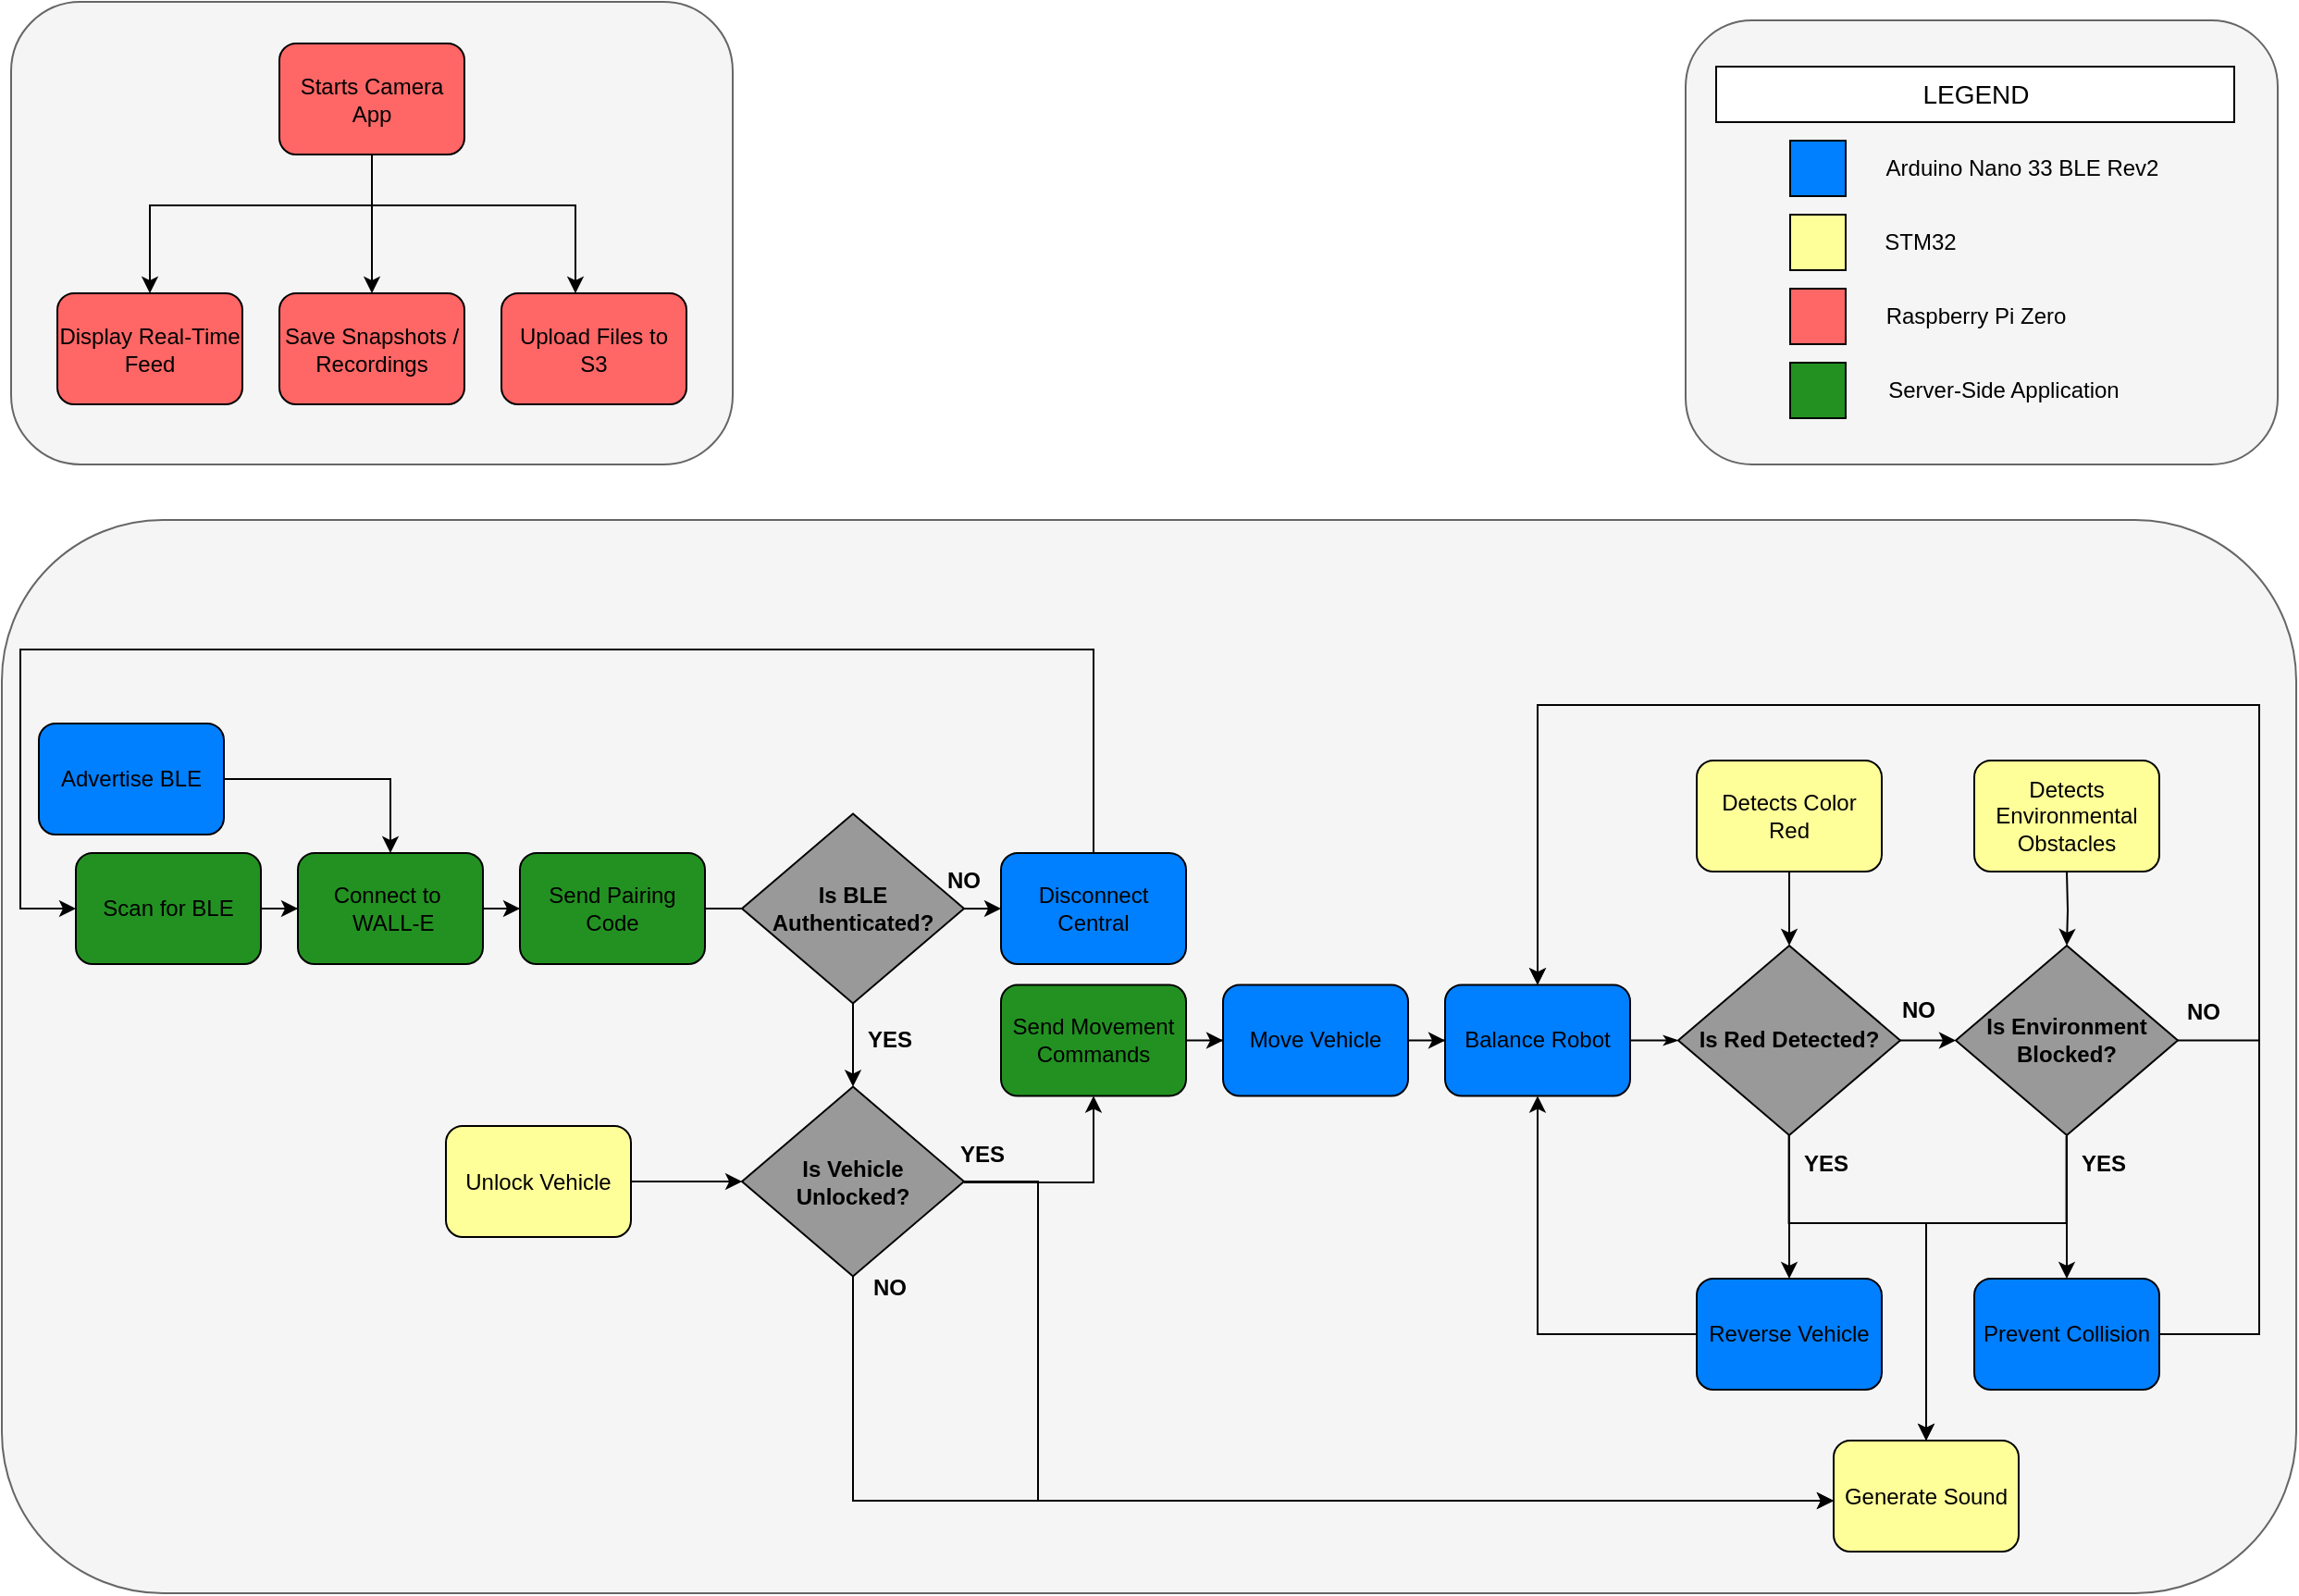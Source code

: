<mxfile version="26.2.2">
  <diagram id="tSemgPMJ0oGOGgpObdcN" name="Page-2">
    <mxGraphModel dx="2507" dy="2158" grid="1" gridSize="10" guides="1" tooltips="1" connect="1" arrows="1" fold="1" page="1" pageScale="1" pageWidth="827" pageHeight="1169" math="0" shadow="0">
      <root>
        <mxCell id="0" />
        <mxCell id="1" parent="0" />
        <mxCell id="4woaUwC3LOnL6XZjzaAs-7" value="" style="rounded=1;whiteSpace=wrap;html=1;fillColor=#f5f5f5;fontColor=#333333;strokeColor=#666666;" vertex="1" parent="1">
          <mxGeometry x="-280" y="270" width="1240" height="580" as="geometry" />
        </mxCell>
        <mxCell id="4woaUwC3LOnL6XZjzaAs-6" value="" style="rounded=1;whiteSpace=wrap;html=1;fillColor=#f5f5f5;fontColor=#333333;strokeColor=#666666;" vertex="1" parent="1">
          <mxGeometry x="-275" y="-10" width="390" height="250" as="geometry" />
        </mxCell>
        <mxCell id="4woaUwC3LOnL6XZjzaAs-5" value="" style="rounded=1;whiteSpace=wrap;html=1;fillColor=#f5f5f5;fontColor=#333333;strokeColor=#666666;" vertex="1" parent="1">
          <mxGeometry x="630" width="320" height="240" as="geometry" />
        </mxCell>
        <mxCell id="0o9sH9TcsX90PuydhOdq-1" value="&lt;font style=&quot;font-size: 12px;&quot; face=&quot;Helvetica&quot;&gt;Balance Robot&lt;/font&gt;" style="rounded=1;whiteSpace=wrap;html=1;shadow=0;labelBackgroundColor=none;strokeWidth=1;fontFamily=Verdana;fontSize=8;align=center;fillColor=#007FFF;" parent="1" vertex="1">
          <mxGeometry x="500" y="521.25" width="100" height="60" as="geometry" />
        </mxCell>
        <mxCell id="0o9sH9TcsX90PuydhOdq-2" style="edgeStyle=orthogonalEdgeStyle;rounded=1;html=1;labelBackgroundColor=none;startArrow=none;startFill=0;startSize=5;endArrow=classicThin;endFill=1;endSize=5;jettySize=auto;orthogonalLoop=1;strokeWidth=1;fontFamily=Verdana;fontSize=8;entryX=0;entryY=0.5;entryDx=0;entryDy=0;" parent="1" source="0o9sH9TcsX90PuydhOdq-1" target="IqPDjpfVyPJ-DAIQrwiP-1" edge="1">
          <mxGeometry relative="1" as="geometry">
            <mxPoint x="480" y="290" as="targetPoint" />
          </mxGeometry>
        </mxCell>
        <mxCell id="9Qmi4rZgt9bBU9w8TVzD-9" value="" style="edgeStyle=orthogonalEdgeStyle;rounded=0;orthogonalLoop=1;jettySize=auto;html=1;" parent="1" source="IqPDjpfVyPJ-DAIQrwiP-1" target="9Qmi4rZgt9bBU9w8TVzD-8" edge="1">
          <mxGeometry relative="1" as="geometry" />
        </mxCell>
        <mxCell id="IqPDjpfVyPJ-DAIQrwiP-1" value="&lt;font style=&quot;font-size: 12px;&quot; face=&quot;Helvetica&quot;&gt;&lt;b&gt;Is Red Detected?&lt;/b&gt;&lt;/font&gt;" style="rhombus;whiteSpace=wrap;html=1;rounded=0;shadow=0;labelBackgroundColor=none;strokeWidth=1;fontFamily=Verdana;fontSize=8;align=center;fillColor=#999999;" parent="1" vertex="1">
          <mxGeometry x="626" y="500" width="120" height="102.5" as="geometry" />
        </mxCell>
        <mxCell id="9Qmi4rZgt9bBU9w8TVzD-6" value="" style="edgeStyle=orthogonalEdgeStyle;rounded=0;orthogonalLoop=1;jettySize=auto;html=1;" parent="1" source="9Qmi4rZgt9bBU9w8TVzD-5" target="IqPDjpfVyPJ-DAIQrwiP-1" edge="1">
          <mxGeometry relative="1" as="geometry" />
        </mxCell>
        <mxCell id="9Qmi4rZgt9bBU9w8TVzD-5" value="&lt;font style=&quot;font-size: 12px;&quot; face=&quot;Helvetica&quot;&gt;Detects Color Red&lt;/font&gt;" style="rounded=1;whiteSpace=wrap;html=1;shadow=0;labelBackgroundColor=none;strokeWidth=1;fontFamily=Verdana;fontSize=8;align=center;fillColor=#FFFF99;" parent="1" vertex="1">
          <mxGeometry x="636" y="400" width="100" height="60" as="geometry" />
        </mxCell>
        <mxCell id="Qv6Q71KIJb0X3oO7xWwJ-9" value="" style="edgeStyle=orthogonalEdgeStyle;rounded=0;orthogonalLoop=1;jettySize=auto;html=1;" parent="1" source="9Qmi4rZgt9bBU9w8TVzD-8" target="Qv6Q71KIJb0X3oO7xWwJ-5" edge="1">
          <mxGeometry relative="1" as="geometry" />
        </mxCell>
        <mxCell id="Qv6Q71KIJb0X3oO7xWwJ-18" style="edgeStyle=orthogonalEdgeStyle;rounded=0;orthogonalLoop=1;jettySize=auto;html=1;" parent="1" source="9Qmi4rZgt9bBU9w8TVzD-8" target="0o9sH9TcsX90PuydhOdq-1" edge="1">
          <mxGeometry relative="1" as="geometry">
            <Array as="points">
              <mxPoint x="940" y="551" />
              <mxPoint x="940" y="370" />
              <mxPoint x="550" y="370" />
            </Array>
          </mxGeometry>
        </mxCell>
        <mxCell id="9Qmi4rZgt9bBU9w8TVzD-8" value="&lt;font face=&quot;Helvetica&quot;&gt;&lt;span style=&quot;font-size: 12px;&quot;&gt;&lt;b&gt;Is Environment Blocked?&lt;/b&gt;&lt;/span&gt;&lt;/font&gt;" style="rhombus;whiteSpace=wrap;html=1;rounded=0;shadow=0;labelBackgroundColor=none;strokeWidth=1;fontFamily=Verdana;fontSize=8;align=center;fillColor=#999999;" parent="1" vertex="1">
          <mxGeometry x="776" y="500" width="120" height="102.5" as="geometry" />
        </mxCell>
        <mxCell id="9Qmi4rZgt9bBU9w8TVzD-11" value="" style="edgeStyle=orthogonalEdgeStyle;rounded=0;orthogonalLoop=1;jettySize=auto;html=1;exitX=0.5;exitY=1;exitDx=0;exitDy=0;entryX=0.5;entryY=0;entryDx=0;entryDy=0;" parent="1" target="9Qmi4rZgt9bBU9w8TVzD-8" edge="1">
          <mxGeometry relative="1" as="geometry">
            <mxPoint x="836" y="460" as="sourcePoint" />
            <mxPoint x="815.5" y="232.5" as="targetPoint" />
          </mxGeometry>
        </mxCell>
        <mxCell id="9Qmi4rZgt9bBU9w8TVzD-12" value="&lt;font face=&quot;Helvetica&quot;&gt;&lt;span style=&quot;font-size: 12px;&quot;&gt;Generate Sound&lt;/span&gt;&lt;/font&gt;" style="rounded=1;whiteSpace=wrap;html=1;shadow=0;labelBackgroundColor=none;strokeWidth=1;fontFamily=Verdana;fontSize=8;align=center;fillColor=#FFFF99;" parent="1" vertex="1">
          <mxGeometry x="710" y="767.5" width="100" height="60" as="geometry" />
        </mxCell>
        <mxCell id="9Qmi4rZgt9bBU9w8TVzD-15" value="&lt;b&gt;YES&lt;/b&gt;" style="text;html=1;align=center;verticalAlign=middle;whiteSpace=wrap;rounded=0;" parent="1" vertex="1">
          <mxGeometry x="676" y="602.5" width="60" height="30" as="geometry" />
        </mxCell>
        <mxCell id="9Qmi4rZgt9bBU9w8TVzD-17" value="&lt;b&gt;NO&lt;/b&gt;" style="text;html=1;align=center;verticalAlign=middle;whiteSpace=wrap;rounded=0;" parent="1" vertex="1">
          <mxGeometry x="726" y="520" width="60" height="30" as="geometry" />
        </mxCell>
        <mxCell id="4woaUwC3LOnL6XZjzaAs-18" style="edgeStyle=orthogonalEdgeStyle;rounded=0;orthogonalLoop=1;jettySize=auto;html=1;" edge="1" parent="1" source="9Qmi4rZgt9bBU9w8TVzD-20" target="4woaUwC3LOnL6XZjzaAs-17">
          <mxGeometry relative="1" as="geometry" />
        </mxCell>
        <mxCell id="9Qmi4rZgt9bBU9w8TVzD-20" value="&lt;font face=&quot;Helvetica&quot;&gt;&lt;span style=&quot;font-size: 12px;&quot;&gt;Unlock Vehicle&lt;/span&gt;&lt;/font&gt;" style="rounded=1;whiteSpace=wrap;html=1;shadow=0;labelBackgroundColor=none;strokeWidth=1;fontFamily=Verdana;fontSize=8;align=center;fillColor=#FFFF99;" parent="1" vertex="1">
          <mxGeometry x="-40" y="597.5" width="100" height="60" as="geometry" />
        </mxCell>
        <mxCell id="Qv6Q71KIJb0X3oO7xWwJ-33" style="edgeStyle=orthogonalEdgeStyle;rounded=0;orthogonalLoop=1;jettySize=auto;html=1;" parent="1" source="9Qmi4rZgt9bBU9w8TVzD-30" target="Qv6Q71KIJb0X3oO7xWwJ-24" edge="1">
          <mxGeometry relative="1" as="geometry">
            <Array as="points">
              <mxPoint x="-80" y="100" />
              <mxPoint x="-200" y="100" />
            </Array>
          </mxGeometry>
        </mxCell>
        <mxCell id="Qv6Q71KIJb0X3oO7xWwJ-35" style="edgeStyle=orthogonalEdgeStyle;rounded=0;orthogonalLoop=1;jettySize=auto;html=1;" parent="1" source="9Qmi4rZgt9bBU9w8TVzD-30" target="Qv6Q71KIJb0X3oO7xWwJ-26" edge="1">
          <mxGeometry relative="1" as="geometry" />
        </mxCell>
        <mxCell id="9Qmi4rZgt9bBU9w8TVzD-30" value="&lt;font face=&quot;Helvetica&quot;&gt;&lt;span style=&quot;font-size: 12px;&quot;&gt;Starts Camera App&lt;/span&gt;&lt;/font&gt;" style="rounded=1;whiteSpace=wrap;html=1;shadow=0;labelBackgroundColor=none;strokeWidth=1;fontFamily=Verdana;fontSize=8;align=center;fillColor=#FF6666;" parent="1" vertex="1">
          <mxGeometry x="-130" y="12.5" width="100" height="60" as="geometry" />
        </mxCell>
        <mxCell id="Qv6Q71KIJb0X3oO7xWwJ-21" style="edgeStyle=orthogonalEdgeStyle;rounded=0;orthogonalLoop=1;jettySize=auto;html=1;" parent="1" source="9Qmi4rZgt9bBU9w8TVzD-39" target="0o9sH9TcsX90PuydhOdq-1" edge="1">
          <mxGeometry relative="1" as="geometry">
            <Array as="points">
              <mxPoint x="550" y="710" />
            </Array>
          </mxGeometry>
        </mxCell>
        <mxCell id="9Qmi4rZgt9bBU9w8TVzD-39" value="&lt;span style=&quot;font-family: Helvetica; font-size: 12px;&quot;&gt;Reverse Vehicle&lt;/span&gt;" style="rounded=1;whiteSpace=wrap;html=1;shadow=0;labelBackgroundColor=none;strokeWidth=1;fontFamily=Verdana;fontSize=8;align=center;fillColor=#007FFF;" parent="1" vertex="1">
          <mxGeometry x="636" y="680" width="100" height="60" as="geometry" />
        </mxCell>
        <mxCell id="9Qmi4rZgt9bBU9w8TVzD-40" value="" style="edgeStyle=orthogonalEdgeStyle;rounded=0;orthogonalLoop=1;jettySize=auto;html=1;entryX=0.5;entryY=0;entryDx=0;entryDy=0;exitX=0.5;exitY=1;exitDx=0;exitDy=0;" parent="1" source="IqPDjpfVyPJ-DAIQrwiP-1" target="9Qmi4rZgt9bBU9w8TVzD-39" edge="1">
          <mxGeometry relative="1" as="geometry">
            <mxPoint x="696" y="612" as="sourcePoint" />
            <mxPoint x="596" y="730" as="targetPoint" />
          </mxGeometry>
        </mxCell>
        <mxCell id="9Qmi4rZgt9bBU9w8TVzD-45" value="&lt;font style=&quot;font-size: 14px;&quot;&gt;LEGEND&lt;/font&gt;" style="rounded=0;whiteSpace=wrap;html=1;" parent="1" vertex="1">
          <mxGeometry x="646.5" y="25" width="280" height="30" as="geometry" />
        </mxCell>
        <mxCell id="9Qmi4rZgt9bBU9w8TVzD-46" value="" style="whiteSpace=wrap;html=1;aspect=fixed;fillColor=#FFFF99;" parent="1" vertex="1">
          <mxGeometry x="686.5" y="105" width="30" height="30" as="geometry" />
        </mxCell>
        <mxCell id="9Qmi4rZgt9bBU9w8TVzD-47" value="" style="whiteSpace=wrap;html=1;aspect=fixed;fillColor=#007FFF;" parent="1" vertex="1">
          <mxGeometry x="686.5" y="65" width="30" height="30" as="geometry" />
        </mxCell>
        <mxCell id="9Qmi4rZgt9bBU9w8TVzD-48" value="" style="whiteSpace=wrap;html=1;aspect=fixed;fillColor=#FF6666;" parent="1" vertex="1">
          <mxGeometry x="686.5" y="145" width="30" height="30" as="geometry" />
        </mxCell>
        <mxCell id="9Qmi4rZgt9bBU9w8TVzD-49" value="STM32" style="text;html=1;align=center;verticalAlign=middle;whiteSpace=wrap;rounded=0;" parent="1" vertex="1">
          <mxGeometry x="726.5" y="105" width="60" height="30" as="geometry" />
        </mxCell>
        <mxCell id="9Qmi4rZgt9bBU9w8TVzD-50" value="Raspberry Pi Zero" style="text;html=1;align=center;verticalAlign=middle;whiteSpace=wrap;rounded=0;" parent="1" vertex="1">
          <mxGeometry x="731.5" y="145" width="110" height="30" as="geometry" />
        </mxCell>
        <mxCell id="9Qmi4rZgt9bBU9w8TVzD-51" value="Arduino&amp;nbsp;Nano 33 BLE Rev2" style="text;html=1;align=center;verticalAlign=middle;whiteSpace=wrap;rounded=0;" parent="1" vertex="1">
          <mxGeometry x="726.5" y="65" width="170" height="30" as="geometry" />
        </mxCell>
        <mxCell id="Qv6Q71KIJb0X3oO7xWwJ-1" value="" style="whiteSpace=wrap;html=1;aspect=fixed;fillColor=#239122;" parent="1" vertex="1">
          <mxGeometry x="686.5" y="185" width="30" height="30" as="geometry" />
        </mxCell>
        <mxCell id="Qv6Q71KIJb0X3oO7xWwJ-4" value="Server-Side Application" style="text;html=1;align=center;verticalAlign=middle;whiteSpace=wrap;rounded=0;" parent="1" vertex="1">
          <mxGeometry x="736.5" y="185" width="130" height="30" as="geometry" />
        </mxCell>
        <mxCell id="Qv6Q71KIJb0X3oO7xWwJ-5" value="&lt;font face=&quot;Helvetica&quot;&gt;&lt;span style=&quot;font-size: 12px;&quot;&gt;Prevent Collision&lt;/span&gt;&lt;/font&gt;" style="rounded=1;whiteSpace=wrap;html=1;shadow=0;labelBackgroundColor=none;strokeWidth=1;fontFamily=Verdana;fontSize=8;align=center;fillColor=#007FFF;" parent="1" vertex="1">
          <mxGeometry x="786" y="680" width="100" height="60" as="geometry" />
        </mxCell>
        <mxCell id="Qv6Q71KIJb0X3oO7xWwJ-10" value="&lt;font style=&quot;font-size: 12px;&quot; face=&quot;Helvetica&quot;&gt;Detects Environmental Obstacles&lt;/font&gt;" style="rounded=1;whiteSpace=wrap;html=1;shadow=0;labelBackgroundColor=none;strokeWidth=1;fontFamily=Verdana;fontSize=8;align=center;fillColor=#FFFF99;" parent="1" vertex="1">
          <mxGeometry x="786" y="400" width="100" height="60" as="geometry" />
        </mxCell>
        <mxCell id="Qv6Q71KIJb0X3oO7xWwJ-11" value="&lt;b&gt;YES&lt;/b&gt;" style="text;html=1;align=center;verticalAlign=middle;whiteSpace=wrap;rounded=0;" parent="1" vertex="1">
          <mxGeometry x="826" y="602.5" width="60" height="30" as="geometry" />
        </mxCell>
        <mxCell id="4woaUwC3LOnL6XZjzaAs-33" style="edgeStyle=orthogonalEdgeStyle;rounded=0;orthogonalLoop=1;jettySize=auto;html=1;" edge="1" parent="1" source="Qv6Q71KIJb0X3oO7xWwJ-15" target="4woaUwC3LOnL6XZjzaAs-32">
          <mxGeometry relative="1" as="geometry" />
        </mxCell>
        <mxCell id="Qv6Q71KIJb0X3oO7xWwJ-15" value="&lt;font style=&quot;font-size: 12px;&quot; face=&quot;Helvetica&quot;&gt;Send Movement Commands&lt;/font&gt;" style="rounded=1;whiteSpace=wrap;html=1;shadow=0;labelBackgroundColor=none;strokeWidth=1;fontFamily=Verdana;fontSize=8;align=center;fillColor=#239122;" parent="1" vertex="1">
          <mxGeometry x="260" y="521.25" width="100" height="60" as="geometry" />
        </mxCell>
        <mxCell id="Qv6Q71KIJb0X3oO7xWwJ-17" value="&lt;b&gt;NO&lt;/b&gt;" style="text;html=1;align=center;verticalAlign=middle;whiteSpace=wrap;rounded=0;" parent="1" vertex="1">
          <mxGeometry x="880" y="521.25" width="60" height="30" as="geometry" />
        </mxCell>
        <mxCell id="Qv6Q71KIJb0X3oO7xWwJ-24" value="&lt;span style=&quot;font-family: Helvetica; font-size: 12px;&quot;&gt;Display Real-Time Feed&lt;/span&gt;" style="rounded=1;whiteSpace=wrap;html=1;shadow=0;labelBackgroundColor=none;strokeWidth=1;fontFamily=Verdana;fontSize=8;align=center;fillColor=#FF6666;" parent="1" vertex="1">
          <mxGeometry x="-250" y="147.5" width="100" height="60" as="geometry" />
        </mxCell>
        <mxCell id="Qv6Q71KIJb0X3oO7xWwJ-26" value="&lt;span style=&quot;font-family: Helvetica; font-size: 12px;&quot;&gt;Save Snapshots / Recordings&lt;/span&gt;" style="rounded=1;whiteSpace=wrap;html=1;shadow=0;labelBackgroundColor=none;strokeWidth=1;fontFamily=Verdana;fontSize=8;align=center;fillColor=#FF6666;" parent="1" vertex="1">
          <mxGeometry x="-130" y="147.5" width="100" height="60" as="geometry" />
        </mxCell>
        <mxCell id="Qv6Q71KIJb0X3oO7xWwJ-30" value="" style="edgeStyle=orthogonalEdgeStyle;rounded=0;orthogonalLoop=1;jettySize=auto;html=1;" parent="1" target="9Qmi4rZgt9bBU9w8TVzD-12" edge="1">
          <mxGeometry relative="1" as="geometry">
            <mxPoint x="685.8" y="602.5" as="sourcePoint" />
            <mxPoint x="685.8" y="679.5" as="targetPoint" />
            <Array as="points">
              <mxPoint x="686" y="650" />
              <mxPoint x="760" y="650" />
            </Array>
          </mxGeometry>
        </mxCell>
        <mxCell id="Qv6Q71KIJb0X3oO7xWwJ-31" value="" style="edgeStyle=orthogonalEdgeStyle;rounded=0;orthogonalLoop=1;jettySize=auto;html=1;entryX=0.5;entryY=0;entryDx=0;entryDy=0;" parent="1" target="9Qmi4rZgt9bBU9w8TVzD-12" edge="1">
          <mxGeometry relative="1" as="geometry">
            <mxPoint x="835.8" y="603" as="sourcePoint" />
            <mxPoint x="835.8" y="680" as="targetPoint" />
            <Array as="points">
              <mxPoint x="836" y="650" />
              <mxPoint x="760" y="650" />
            </Array>
          </mxGeometry>
        </mxCell>
        <mxCell id="Qv6Q71KIJb0X3oO7xWwJ-34" style="edgeStyle=orthogonalEdgeStyle;rounded=0;orthogonalLoop=1;jettySize=auto;html=1;exitX=0.5;exitY=1;exitDx=0;exitDy=0;" parent="1" source="9Qmi4rZgt9bBU9w8TVzD-30" edge="1">
          <mxGeometry relative="1" as="geometry">
            <mxPoint x="-70" y="83" as="sourcePoint" />
            <mxPoint x="30.0" y="147.5" as="targetPoint" />
            <Array as="points">
              <mxPoint x="-80" y="100" />
              <mxPoint x="30" y="100" />
            </Array>
          </mxGeometry>
        </mxCell>
        <mxCell id="Qv6Q71KIJb0X3oO7xWwJ-36" value="&lt;font face=&quot;Helvetica&quot;&gt;&lt;span style=&quot;font-size: 12px;&quot;&gt;Upload Files to S3&lt;/span&gt;&lt;/font&gt;" style="rounded=1;whiteSpace=wrap;html=1;shadow=0;labelBackgroundColor=none;strokeWidth=1;fontFamily=Verdana;fontSize=8;align=center;fillColor=#FF6666;" parent="1" vertex="1">
          <mxGeometry x="-10" y="147.5" width="100" height="60" as="geometry" />
        </mxCell>
        <mxCell id="4woaUwC3LOnL6XZjzaAs-8" value="" style="edgeStyle=orthogonalEdgeStyle;rounded=0;orthogonalLoop=1;jettySize=auto;html=1;" edge="1" parent="1" source="Qv6Q71KIJb0X3oO7xWwJ-5" target="0o9sH9TcsX90PuydhOdq-1">
          <mxGeometry relative="1" as="geometry">
            <Array as="points">
              <mxPoint x="940" y="710" />
              <mxPoint x="940" y="370" />
              <mxPoint x="550" y="370" />
            </Array>
            <mxPoint x="886" y="710" as="sourcePoint" />
            <mxPoint x="970" y="550" as="targetPoint" />
          </mxGeometry>
        </mxCell>
        <mxCell id="4woaUwC3LOnL6XZjzaAs-16" style="edgeStyle=orthogonalEdgeStyle;rounded=0;orthogonalLoop=1;jettySize=auto;html=1;" edge="1" parent="1" source="4woaUwC3LOnL6XZjzaAs-9" target="4woaUwC3LOnL6XZjzaAs-15">
          <mxGeometry relative="1" as="geometry" />
        </mxCell>
        <mxCell id="4woaUwC3LOnL6XZjzaAs-9" value="&lt;span style=&quot;font-family: Helvetica; font-size: 12px;&quot;&gt;Advertise BLE&lt;/span&gt;" style="rounded=1;whiteSpace=wrap;html=1;shadow=0;labelBackgroundColor=none;strokeWidth=1;fontFamily=Verdana;fontSize=8;align=center;fillColor=#007FFF;" vertex="1" parent="1">
          <mxGeometry x="-260" y="380" width="100" height="60" as="geometry" />
        </mxCell>
        <mxCell id="4woaUwC3LOnL6XZjzaAs-21" style="edgeStyle=orthogonalEdgeStyle;rounded=0;orthogonalLoop=1;jettySize=auto;html=1;" edge="1" parent="1" source="4woaUwC3LOnL6XZjzaAs-12" target="4woaUwC3LOnL6XZjzaAs-15">
          <mxGeometry relative="1" as="geometry" />
        </mxCell>
        <mxCell id="4woaUwC3LOnL6XZjzaAs-12" value="&lt;font face=&quot;Helvetica&quot;&gt;&lt;span style=&quot;font-size: 12px;&quot;&gt;Scan for BLE&lt;/span&gt;&lt;/font&gt;" style="rounded=1;whiteSpace=wrap;html=1;shadow=0;labelBackgroundColor=none;strokeWidth=1;fontFamily=Verdana;fontSize=8;align=center;fillColor=#239122;" vertex="1" parent="1">
          <mxGeometry x="-240" y="450" width="100" height="60" as="geometry" />
        </mxCell>
        <mxCell id="4woaUwC3LOnL6XZjzaAs-39" style="edgeStyle=orthogonalEdgeStyle;rounded=0;orthogonalLoop=1;jettySize=auto;html=1;" edge="1" parent="1" source="4woaUwC3LOnL6XZjzaAs-13" target="4woaUwC3LOnL6XZjzaAs-26">
          <mxGeometry relative="1" as="geometry" />
        </mxCell>
        <mxCell id="4woaUwC3LOnL6XZjzaAs-13" value="&lt;font style=&quot;font-size: 12px;&quot; face=&quot;Helvetica&quot;&gt;Send Pairing Code&lt;/font&gt;" style="rounded=1;whiteSpace=wrap;html=1;shadow=0;labelBackgroundColor=none;strokeWidth=1;fontFamily=Verdana;fontSize=8;align=center;fillColor=#239122;" vertex="1" parent="1">
          <mxGeometry y="450" width="100" height="60" as="geometry" />
        </mxCell>
        <mxCell id="4woaUwC3LOnL6XZjzaAs-22" style="edgeStyle=orthogonalEdgeStyle;rounded=0;orthogonalLoop=1;jettySize=auto;html=1;" edge="1" parent="1" source="4woaUwC3LOnL6XZjzaAs-15" target="4woaUwC3LOnL6XZjzaAs-13">
          <mxGeometry relative="1" as="geometry" />
        </mxCell>
        <mxCell id="4woaUwC3LOnL6XZjzaAs-15" value="&lt;font face=&quot;Helvetica&quot;&gt;&lt;span style=&quot;font-size: 12px;&quot;&gt;Connect to&amp;nbsp; &amp;nbsp;WALL-E&lt;/span&gt;&lt;/font&gt;" style="rounded=1;whiteSpace=wrap;html=1;shadow=0;labelBackgroundColor=none;strokeWidth=1;fontFamily=Verdana;fontSize=8;align=center;fillColor=#239122;" vertex="1" parent="1">
          <mxGeometry x="-120" y="450" width="100" height="60" as="geometry" />
        </mxCell>
        <mxCell id="4woaUwC3LOnL6XZjzaAs-31" style="edgeStyle=orthogonalEdgeStyle;rounded=0;orthogonalLoop=1;jettySize=auto;html=1;" edge="1" parent="1" source="4woaUwC3LOnL6XZjzaAs-17" target="9Qmi4rZgt9bBU9w8TVzD-12">
          <mxGeometry relative="1" as="geometry">
            <Array as="points">
              <mxPoint x="280" y="628" />
              <mxPoint x="280" y="800" />
            </Array>
          </mxGeometry>
        </mxCell>
        <mxCell id="4woaUwC3LOnL6XZjzaAs-37" style="edgeStyle=orthogonalEdgeStyle;rounded=0;orthogonalLoop=1;jettySize=auto;html=1;" edge="1" parent="1" source="4woaUwC3LOnL6XZjzaAs-17" target="9Qmi4rZgt9bBU9w8TVzD-12">
          <mxGeometry relative="1" as="geometry">
            <Array as="points">
              <mxPoint x="180" y="800" />
            </Array>
          </mxGeometry>
        </mxCell>
        <mxCell id="4woaUwC3LOnL6XZjzaAs-17" value="&lt;font style=&quot;font-size: 12px;&quot; face=&quot;Helvetica&quot;&gt;&lt;b&gt;Is Vehicle Unlocked?&lt;/b&gt;&lt;/font&gt;" style="rhombus;whiteSpace=wrap;html=1;rounded=0;shadow=0;labelBackgroundColor=none;strokeWidth=1;fontFamily=Verdana;fontSize=8;align=center;fillColor=#999999;" vertex="1" parent="1">
          <mxGeometry x="120" y="576.25" width="120" height="102.5" as="geometry" />
        </mxCell>
        <mxCell id="4woaUwC3LOnL6XZjzaAs-25" value="&lt;b&gt;NO&lt;/b&gt;" style="text;html=1;align=center;verticalAlign=middle;whiteSpace=wrap;rounded=0;" vertex="1" parent="1">
          <mxGeometry x="170" y="670" width="60" height="30" as="geometry" />
        </mxCell>
        <mxCell id="4woaUwC3LOnL6XZjzaAs-43" style="edgeStyle=orthogonalEdgeStyle;rounded=0;orthogonalLoop=1;jettySize=auto;html=1;" edge="1" parent="1" source="4woaUwC3LOnL6XZjzaAs-26" target="4woaUwC3LOnL6XZjzaAs-17">
          <mxGeometry relative="1" as="geometry" />
        </mxCell>
        <mxCell id="4woaUwC3LOnL6XZjzaAs-48" style="edgeStyle=orthogonalEdgeStyle;rounded=0;orthogonalLoop=1;jettySize=auto;html=1;" edge="1" parent="1" source="4woaUwC3LOnL6XZjzaAs-26" target="4woaUwC3LOnL6XZjzaAs-47">
          <mxGeometry relative="1" as="geometry" />
        </mxCell>
        <mxCell id="4woaUwC3LOnL6XZjzaAs-26" value="&lt;font face=&quot;Helvetica&quot;&gt;&lt;span style=&quot;font-size: 12px;&quot;&gt;&lt;b&gt;Is BLE Authenticated?&lt;/b&gt;&lt;/span&gt;&lt;/font&gt;" style="rhombus;whiteSpace=wrap;html=1;rounded=0;shadow=0;labelBackgroundColor=none;strokeWidth=1;fontFamily=Verdana;fontSize=8;align=center;fillColor=#999999;" vertex="1" parent="1">
          <mxGeometry x="120" y="428.75" width="120" height="102.5" as="geometry" />
        </mxCell>
        <mxCell id="4woaUwC3LOnL6XZjzaAs-44" style="edgeStyle=orthogonalEdgeStyle;rounded=0;orthogonalLoop=1;jettySize=auto;html=1;" edge="1" parent="1" source="4woaUwC3LOnL6XZjzaAs-32" target="0o9sH9TcsX90PuydhOdq-1">
          <mxGeometry relative="1" as="geometry" />
        </mxCell>
        <mxCell id="4woaUwC3LOnL6XZjzaAs-32" value="&lt;font face=&quot;Helvetica&quot;&gt;&lt;span style=&quot;font-size: 12px;&quot;&gt;Move Vehicle&lt;/span&gt;&lt;/font&gt;" style="rounded=1;whiteSpace=wrap;html=1;shadow=0;labelBackgroundColor=none;strokeWidth=1;fontFamily=Verdana;fontSize=8;align=center;fillColor=#007FFF;" vertex="1" parent="1">
          <mxGeometry x="380" y="521.25" width="100" height="60" as="geometry" />
        </mxCell>
        <mxCell id="4woaUwC3LOnL6XZjzaAs-36" value="&lt;b&gt;YES&lt;/b&gt;" style="text;html=1;align=center;verticalAlign=middle;whiteSpace=wrap;rounded=0;" vertex="1" parent="1">
          <mxGeometry x="220" y="597.5" width="60" height="30" as="geometry" />
        </mxCell>
        <mxCell id="4woaUwC3LOnL6XZjzaAs-42" value="&lt;b&gt;YES&lt;/b&gt;" style="text;html=1;align=center;verticalAlign=middle;whiteSpace=wrap;rounded=0;" vertex="1" parent="1">
          <mxGeometry x="170" y="536.25" width="60" height="30" as="geometry" />
        </mxCell>
        <mxCell id="4woaUwC3LOnL6XZjzaAs-46" style="edgeStyle=orthogonalEdgeStyle;rounded=0;orthogonalLoop=1;jettySize=auto;html=1;entryX=0.5;entryY=1;entryDx=0;entryDy=0;" edge="1" parent="1" target="Qv6Q71KIJb0X3oO7xWwJ-15">
          <mxGeometry relative="1" as="geometry">
            <mxPoint x="240" y="628" as="sourcePoint" />
            <mxPoint x="310" y="590" as="targetPoint" />
            <Array as="points">
              <mxPoint x="310" y="628" />
            </Array>
          </mxGeometry>
        </mxCell>
        <mxCell id="4woaUwC3LOnL6XZjzaAs-51" style="edgeStyle=orthogonalEdgeStyle;rounded=0;orthogonalLoop=1;jettySize=auto;html=1;entryX=0;entryY=0.5;entryDx=0;entryDy=0;" edge="1" parent="1" source="4woaUwC3LOnL6XZjzaAs-47" target="4woaUwC3LOnL6XZjzaAs-12">
          <mxGeometry relative="1" as="geometry">
            <Array as="points">
              <mxPoint x="310" y="340" />
              <mxPoint x="-270" y="340" />
              <mxPoint x="-270" y="480" />
            </Array>
          </mxGeometry>
        </mxCell>
        <mxCell id="4woaUwC3LOnL6XZjzaAs-47" value="&lt;span style=&quot;font-family: Helvetica; font-size: 12px;&quot;&gt;Disconnect Central&lt;/span&gt;" style="rounded=1;whiteSpace=wrap;html=1;shadow=0;labelBackgroundColor=none;strokeWidth=1;fontFamily=Verdana;fontSize=8;align=center;fillColor=#007FFF;" vertex="1" parent="1">
          <mxGeometry x="260" y="450" width="100" height="60" as="geometry" />
        </mxCell>
        <mxCell id="4woaUwC3LOnL6XZjzaAs-53" value="&lt;b&gt;NO&lt;/b&gt;" style="text;html=1;align=center;verticalAlign=middle;whiteSpace=wrap;rounded=0;" vertex="1" parent="1">
          <mxGeometry x="210" y="450" width="60" height="30" as="geometry" />
        </mxCell>
      </root>
    </mxGraphModel>
  </diagram>
</mxfile>
